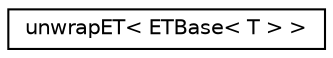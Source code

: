 digraph "Graphical Class Hierarchy"
{
 // INTERACTIVE_SVG=YES
  edge [fontname="Helvetica",fontsize="10",labelfontname="Helvetica",labelfontsize="10"];
  node [fontname="Helvetica",fontsize="10",shape=record];
  rankdir="LR";
  Node0 [label="unwrapET\< ETBase\< T \> \>",height=0.2,width=0.4,color="black", fillcolor="white", style="filled",URL="$structunwrapET_3_01ETBase_3_01T_01_4_01_4.html"];
}
